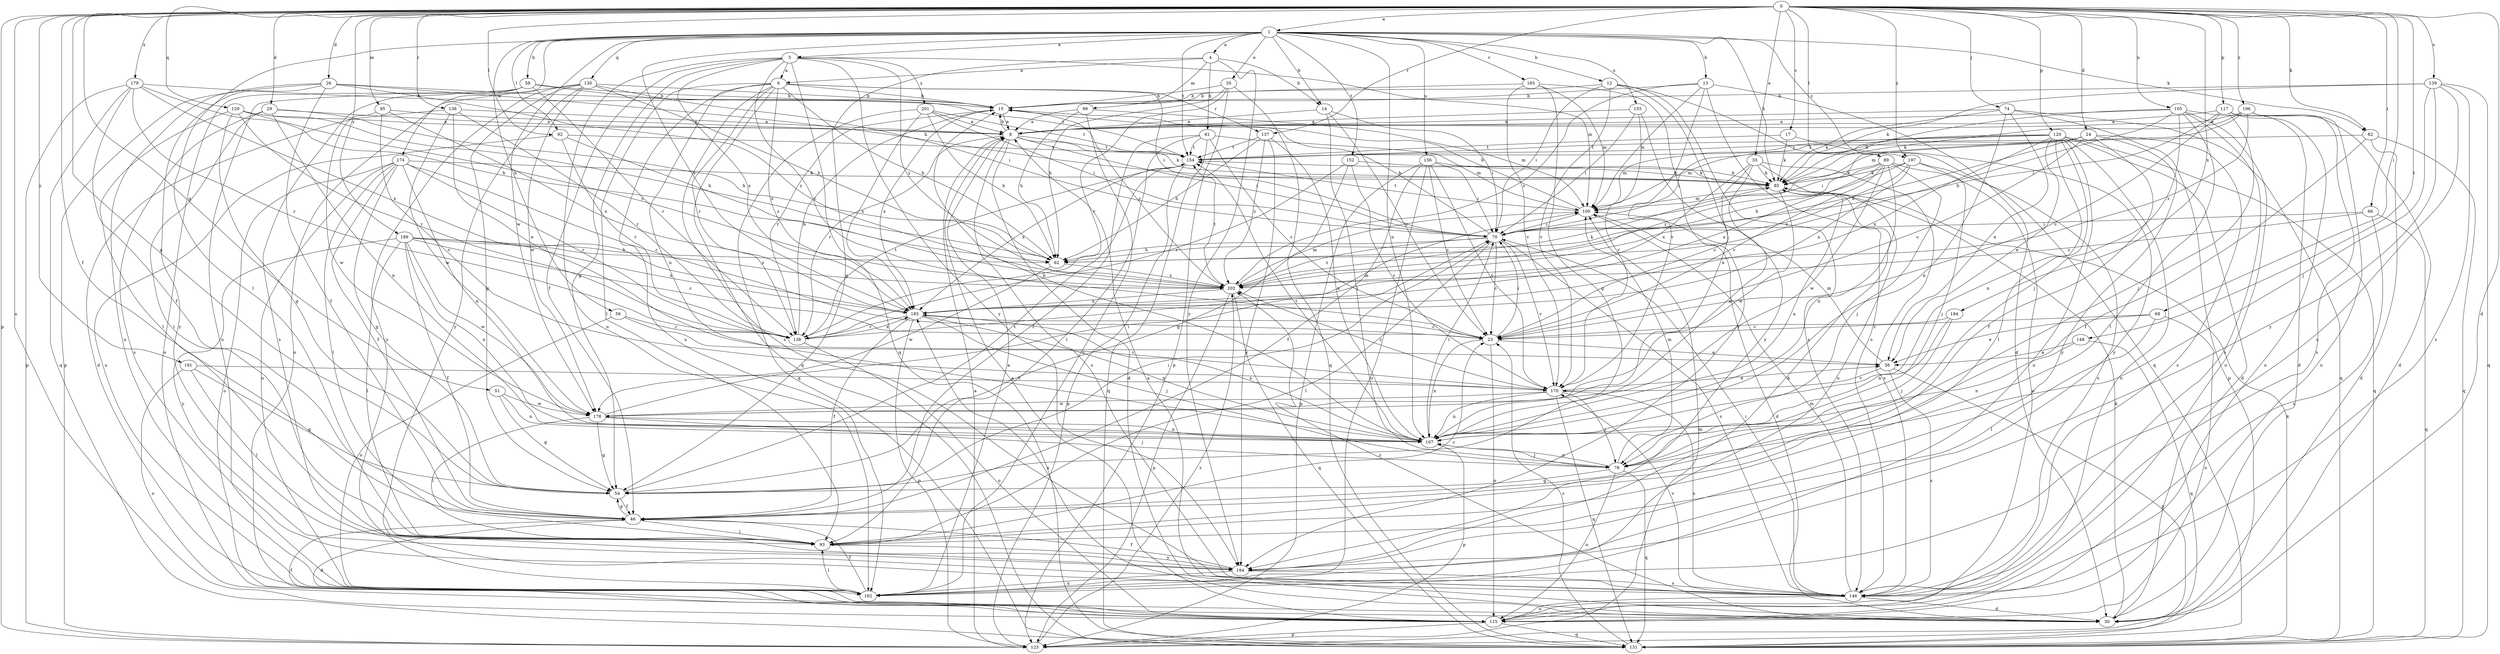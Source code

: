 strict digraph  {
0;
1;
4;
5;
6;
8;
12;
13;
14;
15;
17;
23;
24;
26;
29;
30;
33;
35;
38;
46;
51;
54;
56;
58;
61;
62;
66;
68;
70;
74;
78;
82;
85;
89;
92;
93;
95;
99;
100;
105;
107;
115;
117;
120;
123;
129;
130;
131;
136;
137;
138;
139;
146;
148;
152;
154;
155;
156;
162;
165;
170;
174;
178;
179;
184;
185;
189;
191;
194;
196;
197;
201;
202;
0 -> 1  [label=a];
0 -> 17  [label=c];
0 -> 24  [label=d];
0 -> 26  [label=d];
0 -> 29  [label=d];
0 -> 30  [label=d];
0 -> 33  [label=e];
0 -> 46  [label=f];
0 -> 51  [label=g];
0 -> 54  [label=g];
0 -> 66  [label=i];
0 -> 68  [label=i];
0 -> 74  [label=j];
0 -> 82  [label=k];
0 -> 89  [label=l];
0 -> 92  [label=l];
0 -> 95  [label=m];
0 -> 105  [label=n];
0 -> 115  [label=o];
0 -> 117  [label=p];
0 -> 120  [label=p];
0 -> 123  [label=p];
0 -> 129  [label=q];
0 -> 136  [label=r];
0 -> 137  [label=r];
0 -> 139  [label=s];
0 -> 148  [label=t];
0 -> 179  [label=x];
0 -> 184  [label=x];
0 -> 189  [label=y];
0 -> 191  [label=y];
0 -> 196  [label=z];
0 -> 197  [label=z];
1 -> 4  [label=a];
1 -> 5  [label=a];
1 -> 12  [label=b];
1 -> 13  [label=b];
1 -> 14  [label=b];
1 -> 35  [label=e];
1 -> 56  [label=h];
1 -> 58  [label=h];
1 -> 82  [label=k];
1 -> 85  [label=k];
1 -> 92  [label=l];
1 -> 93  [label=l];
1 -> 107  [label=n];
1 -> 130  [label=q];
1 -> 152  [label=t];
1 -> 154  [label=t];
1 -> 155  [label=u];
1 -> 156  [label=u];
1 -> 165  [label=v];
1 -> 174  [label=w];
1 -> 178  [label=w];
1 -> 185  [label=x];
1 -> 197  [label=z];
4 -> 6  [label=a];
4 -> 14  [label=b];
4 -> 54  [label=g];
4 -> 61  [label=h];
4 -> 99  [label=m];
4 -> 194  [label=y];
5 -> 6  [label=a];
5 -> 23  [label=c];
5 -> 46  [label=f];
5 -> 54  [label=g];
5 -> 100  [label=m];
5 -> 131  [label=q];
5 -> 162  [label=u];
5 -> 185  [label=x];
5 -> 194  [label=y];
5 -> 201  [label=z];
5 -> 202  [label=z];
6 -> 15  [label=b];
6 -> 62  [label=h];
6 -> 70  [label=i];
6 -> 93  [label=l];
6 -> 107  [label=n];
6 -> 131  [label=q];
6 -> 137  [label=r];
6 -> 138  [label=r];
6 -> 146  [label=s];
6 -> 162  [label=u];
6 -> 185  [label=x];
8 -> 15  [label=b];
8 -> 30  [label=d];
8 -> 70  [label=i];
8 -> 85  [label=k];
8 -> 138  [label=r];
8 -> 146  [label=s];
8 -> 154  [label=t];
12 -> 15  [label=b];
12 -> 70  [label=i];
12 -> 107  [label=n];
12 -> 131  [label=q];
12 -> 146  [label=s];
12 -> 170  [label=v];
13 -> 15  [label=b];
13 -> 30  [label=d];
13 -> 100  [label=m];
13 -> 146  [label=s];
13 -> 170  [label=v];
13 -> 202  [label=z];
14 -> 8  [label=a];
14 -> 23  [label=c];
14 -> 70  [label=i];
14 -> 78  [label=j];
15 -> 8  [label=a];
15 -> 138  [label=r];
15 -> 185  [label=x];
15 -> 202  [label=z];
17 -> 85  [label=k];
17 -> 154  [label=t];
17 -> 194  [label=y];
23 -> 38  [label=e];
23 -> 70  [label=i];
23 -> 107  [label=n];
23 -> 115  [label=o];
24 -> 23  [label=c];
24 -> 46  [label=f];
24 -> 62  [label=h];
24 -> 70  [label=i];
24 -> 100  [label=m];
24 -> 146  [label=s];
24 -> 154  [label=t];
24 -> 194  [label=y];
26 -> 15  [label=b];
26 -> 46  [label=f];
26 -> 85  [label=k];
26 -> 123  [label=p];
26 -> 162  [label=u];
26 -> 194  [label=y];
26 -> 202  [label=z];
29 -> 8  [label=a];
29 -> 62  [label=h];
29 -> 93  [label=l];
29 -> 107  [label=n];
29 -> 146  [label=s];
30 -> 8  [label=a];
30 -> 85  [label=k];
30 -> 185  [label=x];
30 -> 202  [label=z];
33 -> 23  [label=c];
33 -> 85  [label=k];
33 -> 107  [label=n];
33 -> 146  [label=s];
33 -> 162  [label=u];
33 -> 185  [label=x];
35 -> 15  [label=b];
35 -> 62  [label=h];
35 -> 123  [label=p];
35 -> 131  [label=q];
35 -> 138  [label=r];
38 -> 100  [label=m];
38 -> 123  [label=p];
38 -> 146  [label=s];
38 -> 170  [label=v];
46 -> 30  [label=d];
46 -> 54  [label=g];
46 -> 93  [label=l];
51 -> 54  [label=g];
51 -> 107  [label=n];
51 -> 178  [label=w];
54 -> 46  [label=f];
54 -> 70  [label=i];
54 -> 154  [label=t];
56 -> 138  [label=r];
56 -> 162  [label=u];
56 -> 170  [label=v];
58 -> 15  [label=b];
58 -> 115  [label=o];
58 -> 138  [label=r];
58 -> 146  [label=s];
58 -> 154  [label=t];
58 -> 162  [label=u];
61 -> 23  [label=c];
61 -> 46  [label=f];
61 -> 93  [label=l];
61 -> 100  [label=m];
61 -> 131  [label=q];
61 -> 154  [label=t];
62 -> 178  [label=w];
62 -> 202  [label=z];
66 -> 70  [label=i];
66 -> 131  [label=q];
66 -> 146  [label=s];
66 -> 202  [label=z];
68 -> 23  [label=c];
68 -> 38  [label=e];
68 -> 93  [label=l];
68 -> 115  [label=o];
70 -> 15  [label=b];
70 -> 23  [label=c];
70 -> 62  [label=h];
70 -> 93  [label=l];
70 -> 146  [label=s];
70 -> 170  [label=v];
70 -> 202  [label=z];
74 -> 8  [label=a];
74 -> 38  [label=e];
74 -> 85  [label=k];
74 -> 107  [label=n];
74 -> 123  [label=p];
74 -> 131  [label=q];
78 -> 54  [label=g];
78 -> 100  [label=m];
78 -> 107  [label=n];
78 -> 115  [label=o];
78 -> 131  [label=q];
82 -> 30  [label=d];
82 -> 46  [label=f];
82 -> 131  [label=q];
82 -> 154  [label=t];
85 -> 100  [label=m];
85 -> 107  [label=n];
85 -> 178  [label=w];
89 -> 23  [label=c];
89 -> 78  [label=j];
89 -> 85  [label=k];
89 -> 107  [label=n];
89 -> 115  [label=o];
89 -> 178  [label=w];
89 -> 185  [label=x];
89 -> 202  [label=z];
92 -> 138  [label=r];
92 -> 154  [label=t];
92 -> 162  [label=u];
92 -> 202  [label=z];
93 -> 23  [label=c];
93 -> 194  [label=y];
95 -> 8  [label=a];
95 -> 170  [label=v];
95 -> 178  [label=w];
95 -> 185  [label=x];
99 -> 8  [label=a];
99 -> 62  [label=h];
99 -> 100  [label=m];
99 -> 162  [label=u];
100 -> 15  [label=b];
100 -> 30  [label=d];
100 -> 70  [label=i];
100 -> 154  [label=t];
105 -> 8  [label=a];
105 -> 30  [label=d];
105 -> 62  [label=h];
105 -> 78  [label=j];
105 -> 85  [label=k];
105 -> 93  [label=l];
105 -> 115  [label=o];
105 -> 146  [label=s];
107 -> 15  [label=b];
107 -> 70  [label=i];
107 -> 78  [label=j];
107 -> 123  [label=p];
107 -> 154  [label=t];
107 -> 185  [label=x];
115 -> 8  [label=a];
115 -> 46  [label=f];
115 -> 123  [label=p];
115 -> 131  [label=q];
117 -> 8  [label=a];
117 -> 23  [label=c];
117 -> 30  [label=d];
117 -> 70  [label=i];
117 -> 78  [label=j];
117 -> 115  [label=o];
120 -> 30  [label=d];
120 -> 38  [label=e];
120 -> 70  [label=i];
120 -> 93  [label=l];
120 -> 100  [label=m];
120 -> 107  [label=n];
120 -> 115  [label=o];
120 -> 131  [label=q];
120 -> 154  [label=t];
120 -> 162  [label=u];
120 -> 185  [label=x];
123 -> 8  [label=a];
123 -> 100  [label=m];
123 -> 202  [label=z];
129 -> 8  [label=a];
129 -> 54  [label=g];
129 -> 62  [label=h];
129 -> 93  [label=l];
129 -> 138  [label=r];
129 -> 202  [label=z];
130 -> 15  [label=b];
130 -> 54  [label=g];
130 -> 62  [label=h];
130 -> 70  [label=i];
130 -> 115  [label=o];
130 -> 162  [label=u];
130 -> 178  [label=w];
130 -> 194  [label=y];
131 -> 23  [label=c];
131 -> 85  [label=k];
136 -> 8  [label=a];
136 -> 30  [label=d];
136 -> 38  [label=e];
136 -> 138  [label=r];
136 -> 178  [label=w];
137 -> 62  [label=h];
137 -> 107  [label=n];
137 -> 154  [label=t];
137 -> 194  [label=y];
137 -> 202  [label=z];
138 -> 15  [label=b];
138 -> 100  [label=m];
138 -> 115  [label=o];
138 -> 154  [label=t];
138 -> 185  [label=x];
139 -> 15  [label=b];
139 -> 78  [label=j];
139 -> 85  [label=k];
139 -> 131  [label=q];
139 -> 146  [label=s];
139 -> 162  [label=u];
139 -> 194  [label=y];
146 -> 30  [label=d];
146 -> 70  [label=i];
146 -> 100  [label=m];
146 -> 115  [label=o];
146 -> 170  [label=v];
148 -> 38  [label=e];
148 -> 107  [label=n];
148 -> 131  [label=q];
152 -> 54  [label=g];
152 -> 85  [label=k];
152 -> 138  [label=r];
152 -> 170  [label=v];
154 -> 85  [label=k];
154 -> 123  [label=p];
154 -> 185  [label=x];
155 -> 8  [label=a];
155 -> 70  [label=i];
155 -> 170  [label=v];
155 -> 194  [label=y];
156 -> 23  [label=c];
156 -> 46  [label=f];
156 -> 70  [label=i];
156 -> 85  [label=k];
156 -> 123  [label=p];
156 -> 162  [label=u];
156 -> 170  [label=v];
162 -> 8  [label=a];
162 -> 46  [label=f];
162 -> 93  [label=l];
165 -> 15  [label=b];
165 -> 54  [label=g];
165 -> 100  [label=m];
165 -> 170  [label=v];
165 -> 194  [label=y];
170 -> 38  [label=e];
170 -> 78  [label=j];
170 -> 107  [label=n];
170 -> 131  [label=q];
170 -> 146  [label=s];
170 -> 178  [label=w];
170 -> 202  [label=z];
174 -> 23  [label=c];
174 -> 46  [label=f];
174 -> 54  [label=g];
174 -> 85  [label=k];
174 -> 93  [label=l];
174 -> 107  [label=n];
174 -> 115  [label=o];
174 -> 138  [label=r];
174 -> 162  [label=u];
178 -> 54  [label=g];
178 -> 70  [label=i];
178 -> 78  [label=j];
178 -> 93  [label=l];
178 -> 107  [label=n];
179 -> 15  [label=b];
179 -> 46  [label=f];
179 -> 62  [label=h];
179 -> 123  [label=p];
179 -> 131  [label=q];
179 -> 138  [label=r];
179 -> 185  [label=x];
184 -> 23  [label=c];
184 -> 78  [label=j];
184 -> 107  [label=n];
185 -> 23  [label=c];
185 -> 46  [label=f];
185 -> 78  [label=j];
185 -> 107  [label=n];
185 -> 123  [label=p];
185 -> 138  [label=r];
189 -> 23  [label=c];
189 -> 46  [label=f];
189 -> 62  [label=h];
189 -> 93  [label=l];
189 -> 107  [label=n];
189 -> 178  [label=w];
189 -> 185  [label=x];
189 -> 194  [label=y];
189 -> 202  [label=z];
191 -> 54  [label=g];
191 -> 93  [label=l];
191 -> 115  [label=o];
191 -> 170  [label=v];
194 -> 46  [label=f];
194 -> 85  [label=k];
194 -> 146  [label=s];
194 -> 162  [label=u];
196 -> 8  [label=a];
196 -> 85  [label=k];
196 -> 100  [label=m];
196 -> 115  [label=o];
196 -> 146  [label=s];
196 -> 202  [label=z];
197 -> 62  [label=h];
197 -> 78  [label=j];
197 -> 85  [label=k];
197 -> 146  [label=s];
197 -> 185  [label=x];
197 -> 202  [label=z];
201 -> 8  [label=a];
201 -> 62  [label=h];
201 -> 70  [label=i];
201 -> 131  [label=q];
201 -> 154  [label=t];
201 -> 185  [label=x];
202 -> 85  [label=k];
202 -> 100  [label=m];
202 -> 123  [label=p];
202 -> 131  [label=q];
202 -> 154  [label=t];
202 -> 185  [label=x];
}

